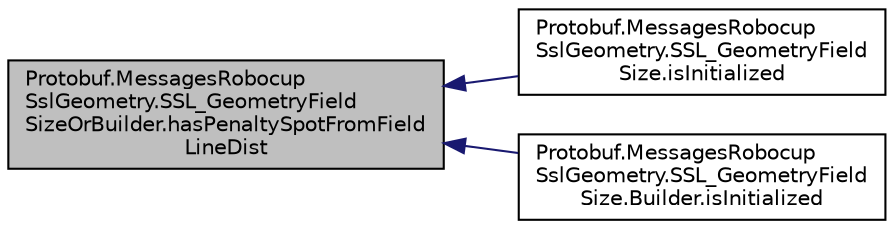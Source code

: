digraph "Protobuf.MessagesRobocupSslGeometry.SSL_GeometryFieldSizeOrBuilder.hasPenaltySpotFromFieldLineDist"
{
 // INTERACTIVE_SVG=YES
  edge [fontname="Helvetica",fontsize="10",labelfontname="Helvetica",labelfontsize="10"];
  node [fontname="Helvetica",fontsize="10",shape=record];
  rankdir="LR";
  Node1 [label="Protobuf.MessagesRobocup\lSslGeometry.SSL_GeometryField\lSizeOrBuilder.hasPenaltySpotFromField\lLineDist",height=0.2,width=0.4,color="black", fillcolor="grey75", style="filled", fontcolor="black"];
  Node1 -> Node2 [dir="back",color="midnightblue",fontsize="10",style="solid",fontname="Helvetica"];
  Node2 [label="Protobuf.MessagesRobocup\lSslGeometry.SSL_GeometryField\lSize.isInitialized",height=0.2,width=0.4,color="black", fillcolor="white", style="filled",URL="$dc/d07/class_protobuf_1_1_messages_robocup_ssl_geometry_1_1_s_s_l___geometry_field_size.html#aaa8e581d011781e80e99e1ad0a58f2d7"];
  Node1 -> Node3 [dir="back",color="midnightblue",fontsize="10",style="solid",fontname="Helvetica"];
  Node3 [label="Protobuf.MessagesRobocup\lSslGeometry.SSL_GeometryField\lSize.Builder.isInitialized",height=0.2,width=0.4,color="black", fillcolor="white", style="filled",URL="$d8/d41/class_protobuf_1_1_messages_robocup_ssl_geometry_1_1_s_s_l___geometry_field_size_1_1_builder.html#adcb25b30d979c8423d1a528394c02a83"];
}
